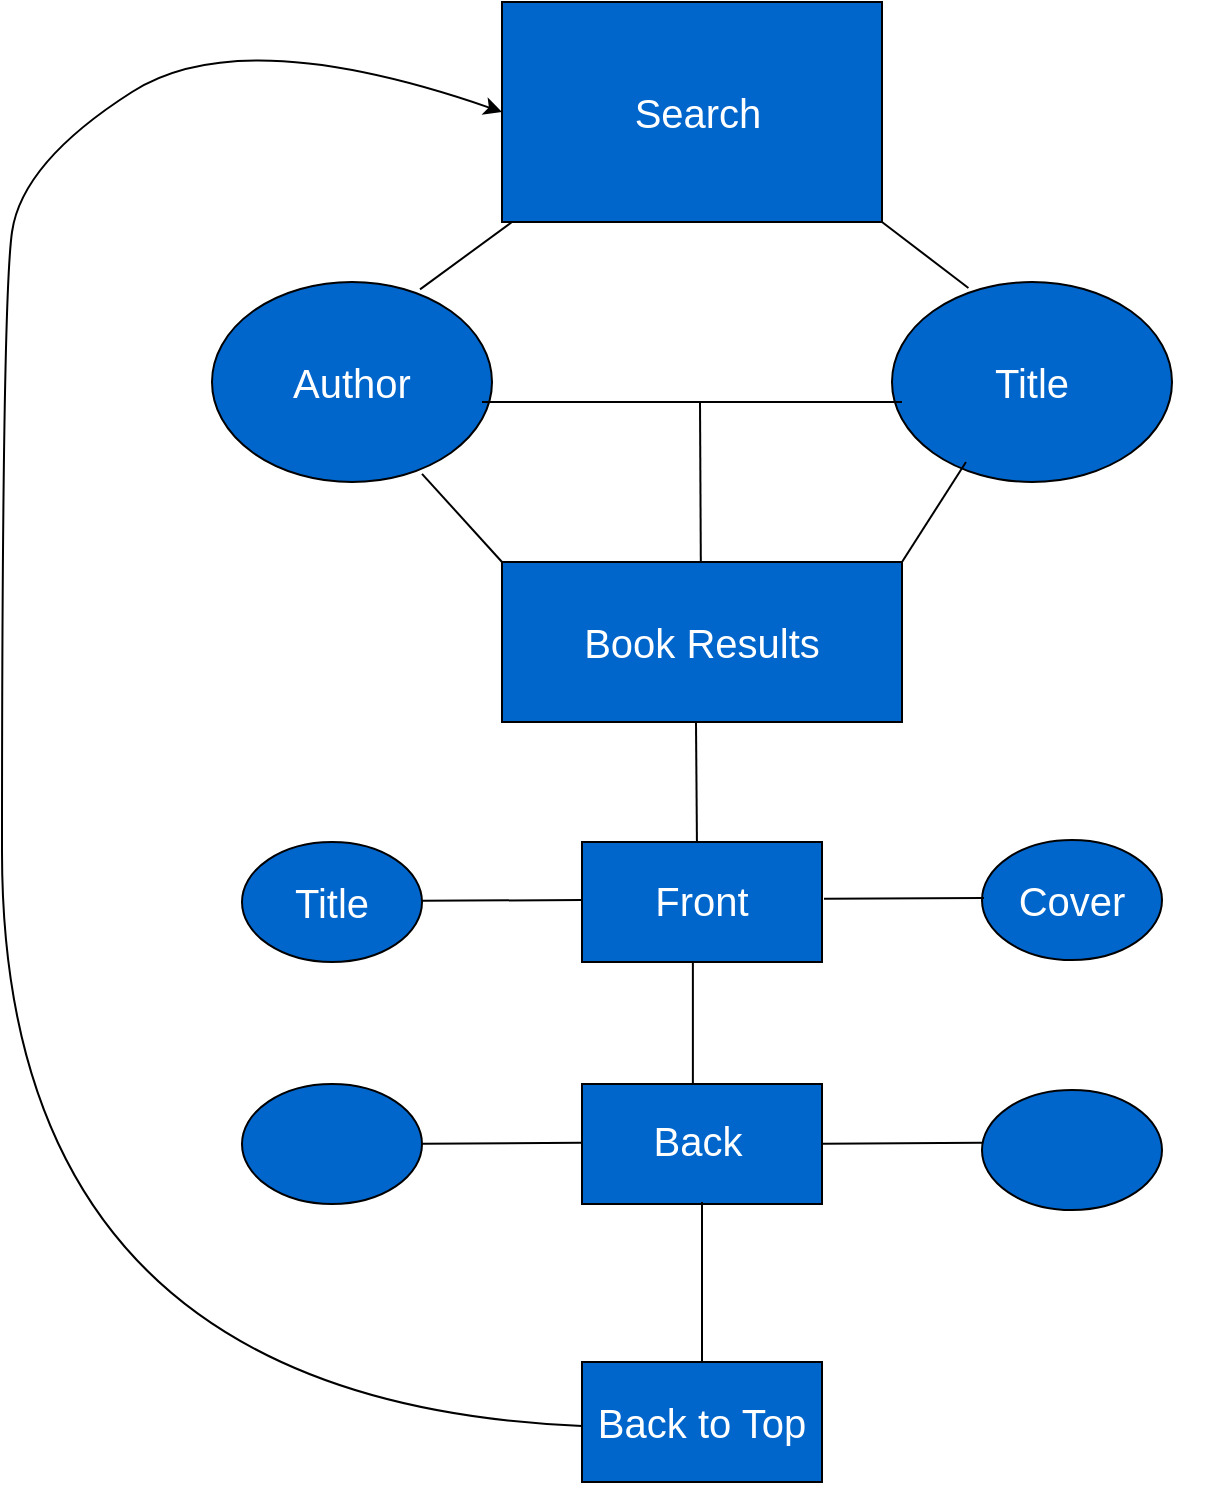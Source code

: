 <mxfile version="14.4.9" type="github" pages="4">
  <diagram id="EFnmrOKQxEvJ_f6g1uox" name="FlowChart">
    <mxGraphModel dx="1793" dy="1585" grid="1" gridSize="10" guides="1" tooltips="1" connect="1" arrows="1" fold="1" page="1" pageScale="1" pageWidth="850" pageHeight="1100" math="0" shadow="0">
      <root>
        <mxCell id="D38mRNfjlz8NbLBbqm8M-0" />
        <mxCell id="D38mRNfjlz8NbLBbqm8M-1" parent="D38mRNfjlz8NbLBbqm8M-0" />
        <mxCell id="D38mRNfjlz8NbLBbqm8M-2" value="" style="rounded=0;whiteSpace=wrap;html=1;labelBackgroundColor=none;fillColor=#0066CC;fontColor=#FFFFFF;align=left;" parent="D38mRNfjlz8NbLBbqm8M-1" vertex="1">
          <mxGeometry x="280" y="40" width="190" height="110" as="geometry" />
        </mxCell>
        <mxCell id="D38mRNfjlz8NbLBbqm8M-3" value="&lt;font style=&quot;font-size: 20px&quot;&gt;Search&lt;/font&gt;" style="text;html=1;strokeColor=none;fillColor=none;align=center;verticalAlign=middle;whiteSpace=wrap;rounded=0;labelBackgroundColor=none;fontColor=#FFFFFF;" parent="D38mRNfjlz8NbLBbqm8M-1" vertex="1">
          <mxGeometry x="303" y="70" width="150" height="50" as="geometry" />
        </mxCell>
        <mxCell id="D38mRNfjlz8NbLBbqm8M-4" value="" style="ellipse;whiteSpace=wrap;html=1;labelBackgroundColor=none;fillColor=#0066CC;fontColor=#FFFFFF;align=left;" parent="D38mRNfjlz8NbLBbqm8M-1" vertex="1">
          <mxGeometry x="135" y="180" width="140" height="100" as="geometry" />
        </mxCell>
        <mxCell id="D38mRNfjlz8NbLBbqm8M-5" value="" style="ellipse;whiteSpace=wrap;html=1;labelBackgroundColor=none;fillColor=#0066CC;fontColor=#FFFFFF;align=left;" parent="D38mRNfjlz8NbLBbqm8M-1" vertex="1">
          <mxGeometry x="475" y="180" width="140" height="100" as="geometry" />
        </mxCell>
        <mxCell id="D38mRNfjlz8NbLBbqm8M-6" value="&lt;font style=&quot;font-size: 20px&quot;&gt;Author&lt;/font&gt;" style="text;html=1;strokeColor=none;fillColor=none;align=center;verticalAlign=middle;whiteSpace=wrap;rounded=0;labelBackgroundColor=none;fontColor=#FFFFFF;" parent="D38mRNfjlz8NbLBbqm8M-1" vertex="1">
          <mxGeometry x="130" y="205" width="150" height="50" as="geometry" />
        </mxCell>
        <mxCell id="D38mRNfjlz8NbLBbqm8M-7" value="&lt;span style=&quot;font-size: 20px&quot;&gt;Title&lt;/span&gt;" style="text;html=1;strokeColor=none;fillColor=none;align=center;verticalAlign=middle;whiteSpace=wrap;rounded=0;labelBackgroundColor=none;fontColor=#FFFFFF;" parent="D38mRNfjlz8NbLBbqm8M-1" vertex="1">
          <mxGeometry x="470" y="205" width="150" height="50" as="geometry" />
        </mxCell>
        <mxCell id="D38mRNfjlz8NbLBbqm8M-8" value="" style="rounded=0;whiteSpace=wrap;html=1;labelBackgroundColor=none;fillColor=#0066CC;fontColor=#FFFFFF;align=left;" parent="D38mRNfjlz8NbLBbqm8M-1" vertex="1">
          <mxGeometry x="280" y="320" width="200" height="80" as="geometry" />
        </mxCell>
        <mxCell id="D38mRNfjlz8NbLBbqm8M-9" value="&lt;font style=&quot;font-size: 20px&quot;&gt;Book Results&lt;/font&gt;" style="text;html=1;strokeColor=none;fillColor=none;align=center;verticalAlign=middle;whiteSpace=wrap;rounded=0;labelBackgroundColor=none;fontColor=#FFFFFF;" parent="D38mRNfjlz8NbLBbqm8M-1" vertex="1">
          <mxGeometry x="305" y="335" width="150" height="50" as="geometry" />
        </mxCell>
        <mxCell id="D38mRNfjlz8NbLBbqm8M-16" value="" style="endArrow=none;html=1;fontColor=#FFFFFF;exitX=0.743;exitY=0.037;exitDx=0;exitDy=0;exitPerimeter=0;" parent="D38mRNfjlz8NbLBbqm8M-1" source="D38mRNfjlz8NbLBbqm8M-4" edge="1">
          <mxGeometry width="50" height="50" relative="1" as="geometry">
            <mxPoint x="235" y="190" as="sourcePoint" />
            <mxPoint x="285" y="150" as="targetPoint" />
          </mxGeometry>
        </mxCell>
        <mxCell id="D38mRNfjlz8NbLBbqm8M-17" value="" style="endArrow=none;html=1;fontColor=#FFFFFF;entryX=1;entryY=1;entryDx=0;entryDy=0;exitX=0.273;exitY=0.03;exitDx=0;exitDy=0;exitPerimeter=0;" parent="D38mRNfjlz8NbLBbqm8M-1" source="D38mRNfjlz8NbLBbqm8M-5" target="D38mRNfjlz8NbLBbqm8M-2" edge="1">
          <mxGeometry width="50" height="50" relative="1" as="geometry">
            <mxPoint x="500" y="200" as="sourcePoint" />
            <mxPoint x="550" y="150" as="targetPoint" />
          </mxGeometry>
        </mxCell>
        <mxCell id="D38mRNfjlz8NbLBbqm8M-18" value="" style="endArrow=none;html=1;fontColor=#FFFFFF;" parent="D38mRNfjlz8NbLBbqm8M-1" edge="1">
          <mxGeometry width="50" height="50" relative="1" as="geometry">
            <mxPoint x="480" y="320" as="sourcePoint" />
            <mxPoint x="512" y="270" as="targetPoint" />
          </mxGeometry>
        </mxCell>
        <mxCell id="D38mRNfjlz8NbLBbqm8M-19" value="" style="endArrow=none;html=1;fontColor=#FFFFFF;entryX=0.75;entryY=0.959;entryDx=0;entryDy=0;entryPerimeter=0;" parent="D38mRNfjlz8NbLBbqm8M-1" target="D38mRNfjlz8NbLBbqm8M-4" edge="1">
          <mxGeometry width="50" height="50" relative="1" as="geometry">
            <mxPoint x="280" y="320" as="sourcePoint" />
            <mxPoint x="250" y="280" as="targetPoint" />
          </mxGeometry>
        </mxCell>
        <mxCell id="D38mRNfjlz8NbLBbqm8M-20" value="" style="endArrow=none;html=1;fontColor=#FFFFFF;" parent="D38mRNfjlz8NbLBbqm8M-1" edge="1">
          <mxGeometry width="50" height="50" relative="1" as="geometry">
            <mxPoint x="270" y="240" as="sourcePoint" />
            <mxPoint x="480" y="240" as="targetPoint" />
          </mxGeometry>
        </mxCell>
        <mxCell id="D38mRNfjlz8NbLBbqm8M-25" value="" style="endArrow=none;html=1;fontColor=#FFFFFF;" parent="D38mRNfjlz8NbLBbqm8M-1" edge="1">
          <mxGeometry width="50" height="50" relative="1" as="geometry">
            <mxPoint x="379" y="240" as="sourcePoint" />
            <mxPoint x="379.41" y="320" as="targetPoint" />
          </mxGeometry>
        </mxCell>
        <mxCell id="D38mRNfjlz8NbLBbqm8M-27" value="" style="endArrow=none;html=1;fontColor=#FFFFFF;entryX=0.45;entryY=0.992;entryDx=0;entryDy=0;entryPerimeter=0;exitX=0.479;exitY=0.02;exitDx=0;exitDy=0;exitPerimeter=0;" parent="D38mRNfjlz8NbLBbqm8M-1" source="bcMVE_v6zAFqPhk9751l-0" edge="1">
          <mxGeometry width="50" height="50" relative="1" as="geometry">
            <mxPoint x="377" y="455" as="sourcePoint" />
            <mxPoint x="377" y="400.36" as="targetPoint" />
          </mxGeometry>
        </mxCell>
        <mxCell id="D38mRNfjlz8NbLBbqm8M-29" value="" style="endArrow=none;html=1;fontColor=#FFFFFF;entryX=0.462;entryY=0.038;entryDx=0;entryDy=0;exitX=0.462;exitY=0.993;exitDx=0;exitDy=0;exitPerimeter=0;entryPerimeter=0;" parent="D38mRNfjlz8NbLBbqm8M-1" source="bcMVE_v6zAFqPhk9751l-0" target="bcMVE_v6zAFqPhk9751l-1" edge="1">
          <mxGeometry width="50" height="50" relative="1" as="geometry">
            <mxPoint x="375" y="535" as="sourcePoint" />
            <mxPoint x="375" y="590" as="targetPoint" />
          </mxGeometry>
        </mxCell>
        <mxCell id="bcMVE_v6zAFqPhk9751l-0" value="" style="rounded=0;whiteSpace=wrap;html=1;labelBackgroundColor=none;fillColor=#0066CC;fontColor=#FFFFFF;align=left;" parent="D38mRNfjlz8NbLBbqm8M-1" vertex="1">
          <mxGeometry x="320" y="460" width="120" height="60" as="geometry" />
        </mxCell>
        <mxCell id="bcMVE_v6zAFqPhk9751l-1" value="" style="rounded=0;whiteSpace=wrap;html=1;labelBackgroundColor=none;fillColor=#0066CC;fontColor=#FFFFFF;align=left;" parent="D38mRNfjlz8NbLBbqm8M-1" vertex="1">
          <mxGeometry x="320" y="581" width="120" height="60" as="geometry" />
        </mxCell>
        <mxCell id="bcMVE_v6zAFqPhk9751l-2" value="&lt;font style=&quot;font-size: 20px&quot;&gt;Front&lt;/font&gt;" style="text;html=1;strokeColor=none;fillColor=none;align=center;verticalAlign=middle;whiteSpace=wrap;rounded=0;labelBackgroundColor=none;fontColor=#FFFFFF;" parent="D38mRNfjlz8NbLBbqm8M-1" vertex="1">
          <mxGeometry x="305" y="464" width="150" height="50" as="geometry" />
        </mxCell>
        <mxCell id="bcMVE_v6zAFqPhk9751l-3" value="&lt;font style=&quot;font-size: 20px&quot;&gt;Back&lt;/font&gt;" style="text;html=1;strokeColor=none;fillColor=none;align=center;verticalAlign=middle;whiteSpace=wrap;rounded=0;labelBackgroundColor=none;fontColor=#FFFFFF;" parent="D38mRNfjlz8NbLBbqm8M-1" vertex="1">
          <mxGeometry x="303" y="584" width="150" height="50" as="geometry" />
        </mxCell>
        <mxCell id="bcMVE_v6zAFqPhk9751l-4" value="" style="ellipse;whiteSpace=wrap;html=1;labelBackgroundColor=none;fillColor=#0066CC;fontColor=#FFFFFF;align=left;" parent="D38mRNfjlz8NbLBbqm8M-1" vertex="1">
          <mxGeometry x="520" y="459" width="90" height="60" as="geometry" />
        </mxCell>
        <mxCell id="bcMVE_v6zAFqPhk9751l-6" value="&lt;font style=&quot;font-size: 20px&quot;&gt;Cover&lt;/font&gt;" style="text;html=1;strokeColor=none;fillColor=none;align=center;verticalAlign=middle;whiteSpace=wrap;rounded=0;labelBackgroundColor=none;fontColor=#FFFFFF;" parent="D38mRNfjlz8NbLBbqm8M-1" vertex="1">
          <mxGeometry x="490" y="464" width="150" height="50" as="geometry" />
        </mxCell>
        <mxCell id="bcMVE_v6zAFqPhk9751l-7" value="" style="ellipse;whiteSpace=wrap;html=1;labelBackgroundColor=none;fillColor=#0066CC;fontColor=#FFFFFF;align=left;" parent="D38mRNfjlz8NbLBbqm8M-1" vertex="1">
          <mxGeometry x="150" y="460" width="90" height="60" as="geometry" />
        </mxCell>
        <mxCell id="bcMVE_v6zAFqPhk9751l-8" value="&lt;font style=&quot;font-size: 20px&quot;&gt;Title&lt;/font&gt;" style="text;html=1;strokeColor=none;fillColor=none;align=center;verticalAlign=middle;whiteSpace=wrap;rounded=0;labelBackgroundColor=none;fontColor=#FFFFFF;" parent="D38mRNfjlz8NbLBbqm8M-1" vertex="1">
          <mxGeometry x="120" y="465" width="150" height="50" as="geometry" />
        </mxCell>
        <mxCell id="bcMVE_v6zAFqPhk9751l-11" value="" style="endArrow=none;html=1;fontColor=#FFFFFF;" parent="D38mRNfjlz8NbLBbqm8M-1" edge="1">
          <mxGeometry width="50" height="50" relative="1" as="geometry">
            <mxPoint x="240" y="489.41" as="sourcePoint" />
            <mxPoint x="320" y="489" as="targetPoint" />
          </mxGeometry>
        </mxCell>
        <mxCell id="bcMVE_v6zAFqPhk9751l-13" value="" style="endArrow=none;html=1;fontColor=#FFFFFF;" parent="D38mRNfjlz8NbLBbqm8M-1" edge="1">
          <mxGeometry width="50" height="50" relative="1" as="geometry">
            <mxPoint x="441" y="488.41" as="sourcePoint" />
            <mxPoint x="521" y="488" as="targetPoint" />
          </mxGeometry>
        </mxCell>
        <mxCell id="bcMVE_v6zAFqPhk9751l-14" value="" style="ellipse;whiteSpace=wrap;html=1;labelBackgroundColor=none;fillColor=#0066CC;fontColor=#FFFFFF;align=left;" parent="D38mRNfjlz8NbLBbqm8M-1" vertex="1">
          <mxGeometry x="150" y="581" width="90" height="60" as="geometry" />
        </mxCell>
        <mxCell id="bcMVE_v6zAFqPhk9751l-15" value="" style="ellipse;whiteSpace=wrap;html=1;labelBackgroundColor=none;fillColor=#0066CC;fontColor=#FFFFFF;align=left;" parent="D38mRNfjlz8NbLBbqm8M-1" vertex="1">
          <mxGeometry x="520" y="584" width="90" height="60" as="geometry" />
        </mxCell>
        <mxCell id="bcMVE_v6zAFqPhk9751l-16" value="" style="endArrow=none;html=1;fontColor=#FFFFFF;" parent="D38mRNfjlz8NbLBbqm8M-1" edge="1">
          <mxGeometry width="50" height="50" relative="1" as="geometry">
            <mxPoint x="440.0" y="610.82" as="sourcePoint" />
            <mxPoint x="520.0" y="610.41" as="targetPoint" />
          </mxGeometry>
        </mxCell>
        <mxCell id="bcMVE_v6zAFqPhk9751l-17" value="" style="endArrow=none;html=1;fontColor=#FFFFFF;" parent="D38mRNfjlz8NbLBbqm8M-1" edge="1">
          <mxGeometry width="50" height="50" relative="1" as="geometry">
            <mxPoint x="240.0" y="610.82" as="sourcePoint" />
            <mxPoint x="320.0" y="610.41" as="targetPoint" />
          </mxGeometry>
        </mxCell>
        <mxCell id="bcMVE_v6zAFqPhk9751l-18" value="" style="rounded=0;whiteSpace=wrap;html=1;labelBackgroundColor=none;fillColor=#0066CC;fontColor=#FFFFFF;align=left;" parent="D38mRNfjlz8NbLBbqm8M-1" vertex="1">
          <mxGeometry x="320" y="720" width="120" height="60" as="geometry" />
        </mxCell>
        <mxCell id="bcMVE_v6zAFqPhk9751l-19" value="" style="endArrow=none;html=1;fontColor=#FFFFFF;entryX=0.5;entryY=0;entryDx=0;entryDy=0;" parent="D38mRNfjlz8NbLBbqm8M-1" target="bcMVE_v6zAFqPhk9751l-18" edge="1">
          <mxGeometry width="50" height="50" relative="1" as="geometry">
            <mxPoint x="380" y="640" as="sourcePoint" />
            <mxPoint x="390" y="710" as="targetPoint" />
          </mxGeometry>
        </mxCell>
        <mxCell id="bcMVE_v6zAFqPhk9751l-20" value="&lt;font style=&quot;font-size: 20px&quot;&gt;Back to Top&lt;/font&gt;" style="text;html=1;strokeColor=none;fillColor=none;align=center;verticalAlign=middle;whiteSpace=wrap;rounded=0;labelBackgroundColor=none;fontColor=#FFFFFF;" parent="D38mRNfjlz8NbLBbqm8M-1" vertex="1">
          <mxGeometry x="305" y="725" width="150" height="50" as="geometry" />
        </mxCell>
        <mxCell id="bcMVE_v6zAFqPhk9751l-25" value="" style="curved=1;endArrow=classic;html=1;fontColor=#FFFFFF;entryX=0;entryY=0.5;entryDx=0;entryDy=0;" parent="D38mRNfjlz8NbLBbqm8M-1" target="D38mRNfjlz8NbLBbqm8M-2" edge="1">
          <mxGeometry width="50" height="50" relative="1" as="geometry">
            <mxPoint x="320" y="752" as="sourcePoint" />
            <mxPoint x="275" y="70" as="targetPoint" />
            <Array as="points">
              <mxPoint x="30" y="740" />
              <mxPoint x="30" y="190" />
              <mxPoint x="40" y="120" />
              <mxPoint x="150" y="50" />
            </Array>
          </mxGeometry>
        </mxCell>
      </root>
    </mxGraphModel>
  </diagram>
  <diagram id="hTFb4ekv4LQwfV-GDRIz" name="Start">
    <mxGraphModel dx="1434" dy="1268" grid="1" gridSize="10" guides="1" tooltips="1" connect="1" arrows="1" fold="1" page="1" pageScale="1" pageWidth="850" pageHeight="1100" math="0" shadow="0">
      <root>
        <mxCell id="LkJVVYMXKQWH-Dkjsi4o-0" />
        <mxCell id="LkJVVYMXKQWH-Dkjsi4o-1" parent="LkJVVYMXKQWH-Dkjsi4o-0" />
        <mxCell id="LkJVVYMXKQWH-Dkjsi4o-2" value="&lt;font style=&quot;font-size: 34px&quot;&gt;Logo&lt;/font&gt;" style="rounded=0;whiteSpace=wrap;html=1;align=left;labelBackgroundColor=none;fillColor=#007FFF;" parent="LkJVVYMXKQWH-Dkjsi4o-1" vertex="1">
          <mxGeometry width="850" height="90" as="geometry" />
        </mxCell>
        <mxCell id="LkJVVYMXKQWH-Dkjsi4o-3" value="&lt;font style=&quot;font-size: 20px&quot; color=&quot;#ffffff&quot;&gt;Back to top&lt;/font&gt;" style="rounded=0;whiteSpace=wrap;html=1;fillColor=#007FFF;" parent="LkJVVYMXKQWH-Dkjsi4o-1" vertex="1">
          <mxGeometry y="400" width="850" height="90" as="geometry" />
        </mxCell>
        <mxCell id="LkJVVYMXKQWH-Dkjsi4o-4" value="" style="rounded=1;whiteSpace=wrap;html=1;" parent="LkJVVYMXKQWH-Dkjsi4o-1" vertex="1">
          <mxGeometry x="180" y="120" width="160" height="50" as="geometry" />
        </mxCell>
        <mxCell id="LkJVVYMXKQWH-Dkjsi4o-5" value="" style="rounded=1;whiteSpace=wrap;html=1;fontColor=#FFFFFF;fillColor=#FFC847;" parent="LkJVVYMXKQWH-Dkjsi4o-1" vertex="1">
          <mxGeometry x="620" y="125" width="80" height="40" as="geometry" />
        </mxCell>
        <mxCell id="LkJVVYMXKQWH-Dkjsi4o-7" value="&lt;font style=&quot;font-size: 16px&quot; color=&quot;#000000&quot;&gt;Search&lt;/font&gt;" style="text;html=1;strokeColor=none;fillColor=none;align=center;verticalAlign=middle;whiteSpace=wrap;rounded=0;fontColor=#FFFFFF;" parent="LkJVVYMXKQWH-Dkjsi4o-1" vertex="1">
          <mxGeometry x="635" y="135" width="50" height="20" as="geometry" />
        </mxCell>
        <mxCell id="LkJVVYMXKQWH-Dkjsi4o-8" value="&lt;font style=&quot;font-size: 16px&quot;&gt;Author name&lt;/font&gt;" style="text;html=1;strokeColor=none;fillColor=none;align=center;verticalAlign=middle;whiteSpace=wrap;rounded=0;" parent="LkJVVYMXKQWH-Dkjsi4o-1" vertex="1">
          <mxGeometry x="50" y="130" width="110" height="35" as="geometry" />
        </mxCell>
        <mxCell id="LkJVVYMXKQWH-Dkjsi4o-9" value="" style="rounded=1;whiteSpace=wrap;html=1;fillColor=#FF3333;" parent="LkJVVYMXKQWH-Dkjsi4o-1" vertex="1">
          <mxGeometry x="710" y="125" width="80" height="40" as="geometry" />
        </mxCell>
        <mxCell id="LkJVVYMXKQWH-Dkjsi4o-10" value="&lt;font style=&quot;font-size: 16px&quot;&gt;Clear&lt;/font&gt;" style="text;html=1;strokeColor=none;align=center;verticalAlign=middle;whiteSpace=wrap;rounded=0;fontColor=#FFFFFF;" parent="LkJVVYMXKQWH-Dkjsi4o-1" vertex="1">
          <mxGeometry x="725" y="135" width="50" height="20" as="geometry" />
        </mxCell>
        <mxCell id="LkJVVYMXKQWH-Dkjsi4o-11" value="&lt;span style=&quot;font-size: 16px&quot;&gt;Title&lt;/span&gt;" style="text;html=1;strokeColor=none;fillColor=none;align=center;verticalAlign=middle;whiteSpace=wrap;rounded=0;" parent="LkJVVYMXKQWH-Dkjsi4o-1" vertex="1">
          <mxGeometry x="370" y="130" width="70" height="35" as="geometry" />
        </mxCell>
        <mxCell id="LkJVVYMXKQWH-Dkjsi4o-12" value="" style="rounded=1;whiteSpace=wrap;html=1;" parent="LkJVVYMXKQWH-Dkjsi4o-1" vertex="1">
          <mxGeometry x="425" y="122.5" width="160" height="50" as="geometry" />
        </mxCell>
      </root>
    </mxGraphModel>
  </diagram>
  <diagram id="-hdP9p_o2rbGp-KQak5U" name="FrontResults">
    <mxGraphModel dx="1434" dy="1268" grid="1" gridSize="10" guides="1" tooltips="1" connect="1" arrows="1" fold="1" page="1" pageScale="1" pageWidth="850" pageHeight="1100" background="#ffffff" math="0" shadow="0">
      <root>
        <mxCell id="0" />
        <mxCell id="1" parent="0" />
        <mxCell id="h7DdEZo10qWNEkgLUENb-1" value="&lt;font style=&quot;font-size: 34px&quot;&gt;Logo&lt;/font&gt;" style="rounded=0;whiteSpace=wrap;html=1;align=left;labelBackgroundColor=none;fillColor=#007FFF;" parent="1" vertex="1">
          <mxGeometry width="850" height="90" as="geometry" />
        </mxCell>
        <mxCell id="h7DdEZo10qWNEkgLUENb-4" value="&lt;font style=&quot;font-size: 20px&quot; color=&quot;#ffffff&quot;&gt;Back to top&lt;/font&gt;" style="rounded=0;whiteSpace=wrap;html=1;fillColor=#007FFF;" parent="1" vertex="1">
          <mxGeometry y="740" width="850" height="90" as="geometry" />
        </mxCell>
        <mxCell id="h7DdEZo10qWNEkgLUENb-5" value="" style="rounded=1;whiteSpace=wrap;html=1;" parent="1" vertex="1">
          <mxGeometry x="180" y="120" width="160" height="50" as="geometry" />
        </mxCell>
        <mxCell id="h7DdEZo10qWNEkgLUENb-7" value="" style="rounded=1;whiteSpace=wrap;html=1;fontColor=#FFFFFF;fillColor=#FFC847;" parent="1" vertex="1">
          <mxGeometry x="620" y="125" width="80" height="40" as="geometry" />
        </mxCell>
        <mxCell id="h7DdEZo10qWNEkgLUENb-10" value="" style="whiteSpace=wrap;html=1;aspect=fixed;labelBackgroundColor=#ffffff;fillColor=#3333FF;" parent="1" vertex="1">
          <mxGeometry x="40" y="200" width="230" height="230" as="geometry" />
        </mxCell>
        <mxCell id="h7DdEZo10qWNEkgLUENb-35" value="&lt;font style=&quot;font-size: 16px&quot; color=&quot;#000000&quot;&gt;Search&lt;/font&gt;" style="text;html=1;strokeColor=none;fillColor=none;align=center;verticalAlign=middle;whiteSpace=wrap;rounded=0;fontColor=#FFFFFF;" parent="1" vertex="1">
          <mxGeometry x="635" y="135" width="50" height="20" as="geometry" />
        </mxCell>
        <mxCell id="h7DdEZo10qWNEkgLUENb-36" value="&lt;font style=&quot;font-size: 16px&quot;&gt;Author name&lt;/font&gt;" style="text;html=1;strokeColor=none;fillColor=none;align=center;verticalAlign=middle;whiteSpace=wrap;rounded=0;" parent="1" vertex="1">
          <mxGeometry x="50" y="130" width="110" height="35" as="geometry" />
        </mxCell>
        <mxCell id="h7DdEZo10qWNEkgLUENb-47" value="" style="rounded=1;whiteSpace=wrap;html=1;fillColor=#FF3333;" parent="1" vertex="1">
          <mxGeometry x="710" y="125" width="80" height="40" as="geometry" />
        </mxCell>
        <mxCell id="h7DdEZo10qWNEkgLUENb-48" value="&lt;font style=&quot;font-size: 16px&quot;&gt;Clear&lt;/font&gt;" style="text;html=1;strokeColor=none;align=center;verticalAlign=middle;whiteSpace=wrap;rounded=0;fontColor=#FFFFFF;" parent="1" vertex="1">
          <mxGeometry x="725" y="135" width="50" height="20" as="geometry" />
        </mxCell>
        <mxCell id="h7DdEZo10qWNEkgLUENb-49" value="&lt;span style=&quot;font-size: 16px&quot;&gt;Title&lt;/span&gt;" style="text;html=1;strokeColor=none;fillColor=none;align=center;verticalAlign=middle;whiteSpace=wrap;rounded=0;" parent="1" vertex="1">
          <mxGeometry x="370" y="130" width="70" height="35" as="geometry" />
        </mxCell>
        <mxCell id="h7DdEZo10qWNEkgLUENb-53" value="" style="rounded=1;whiteSpace=wrap;html=1;" parent="1" vertex="1">
          <mxGeometry x="425" y="122.5" width="160" height="50" as="geometry" />
        </mxCell>
        <mxCell id="h7DdEZo10qWNEkgLUENb-60" value="" style="whiteSpace=wrap;html=1;aspect=fixed;labelBackgroundColor=#ffffff;fillColor=#3333FF;" parent="1" vertex="1">
          <mxGeometry x="40" y="480" width="230" height="230" as="geometry" />
        </mxCell>
        <mxCell id="h7DdEZo10qWNEkgLUENb-61" value="" style="whiteSpace=wrap;html=1;aspect=fixed;labelBackgroundColor=#ffffff;fillColor=#3333FF;" parent="1" vertex="1">
          <mxGeometry x="320" y="480" width="230" height="230" as="geometry" />
        </mxCell>
        <mxCell id="h7DdEZo10qWNEkgLUENb-62" value="" style="whiteSpace=wrap;html=1;aspect=fixed;labelBackgroundColor=#ffffff;fillColor=#3333FF;" parent="1" vertex="1">
          <mxGeometry x="600" y="470" width="230" height="230" as="geometry" />
        </mxCell>
        <mxCell id="h7DdEZo10qWNEkgLUENb-63" value="" style="whiteSpace=wrap;html=1;aspect=fixed;labelBackgroundColor=#ffffff;fillColor=#3333FF;" parent="1" vertex="1">
          <mxGeometry x="320" y="200" width="230" height="230" as="geometry" />
        </mxCell>
        <mxCell id="h7DdEZo10qWNEkgLUENb-64" value="" style="whiteSpace=wrap;html=1;aspect=fixed;labelBackgroundColor=#ffffff;fillColor=#3333FF;" parent="1" vertex="1">
          <mxGeometry x="590" y="200" width="230" height="230" as="geometry" />
        </mxCell>
        <mxCell id="h7DdEZo10qWNEkgLUENb-65" value="" style="whiteSpace=wrap;html=1;aspect=fixed;labelBackgroundColor=#3333FF;fontColor=#0000FF;align=left;fillColor=#7F00FF;" parent="1" vertex="1">
          <mxGeometry x="80" y="250" width="140" height="140" as="geometry" />
        </mxCell>
        <mxCell id="h7DdEZo10qWNEkgLUENb-66" value="" style="whiteSpace=wrap;html=1;aspect=fixed;labelBackgroundColor=#3333FF;fontColor=#0000FF;align=left;fillColor=#FF3333;" parent="1" vertex="1">
          <mxGeometry x="370" y="248" width="140" height="140" as="geometry" />
        </mxCell>
        <mxCell id="h7DdEZo10qWNEkgLUENb-67" value="" style="whiteSpace=wrap;html=1;aspect=fixed;labelBackgroundColor=#3333FF;fontColor=#0000FF;align=left;fillColor=#99FF33;" parent="1" vertex="1">
          <mxGeometry x="635" y="237.5" width="140" height="140" as="geometry" />
        </mxCell>
        <mxCell id="h7DdEZo10qWNEkgLUENb-68" value="" style="whiteSpace=wrap;html=1;aspect=fixed;labelBackgroundColor=#3333FF;fontColor=#0000FF;align=left;fillColor=#0066CC;" parent="1" vertex="1">
          <mxGeometry x="80" y="515" width="140" height="140" as="geometry" />
        </mxCell>
        <mxCell id="h7DdEZo10qWNEkgLUENb-69" value="" style="whiteSpace=wrap;html=1;aspect=fixed;labelBackgroundColor=#3333FF;fontColor=#0000FF;align=left;fillColor=#FF8000;" parent="1" vertex="1">
          <mxGeometry x="365" y="515" width="140" height="140" as="geometry" />
        </mxCell>
        <mxCell id="h7DdEZo10qWNEkgLUENb-70" value="" style="whiteSpace=wrap;html=1;aspect=fixed;labelBackgroundColor=#3333FF;fontColor=#0000FF;align=left;fillColor=#FFCCE6;" parent="1" vertex="1">
          <mxGeometry x="650" y="512.5" width="140" height="140" as="geometry" />
        </mxCell>
        <mxCell id="h7DdEZo10qWNEkgLUENb-71" value="&lt;h1&gt;Book Title&lt;/h1&gt;&lt;p&gt;Lorem ipsum dolor sit amet, consectetur adipisicing elit, sed do eiusmod tempor incididunt ut labore et dolore magna aliqua.&lt;/p&gt;" style="text;html=1;strokeColor=none;fillColor=none;spacing=5;spacingTop=-20;whiteSpace=wrap;overflow=hidden;rounded=0;labelBackgroundColor=none;fontColor=#FFFFFF;align=left;" parent="1" vertex="1">
          <mxGeometry x="82" y="253" width="138" height="135" as="geometry" />
        </mxCell>
        <mxCell id="h7DdEZo10qWNEkgLUENb-72" value="&lt;h1&gt;Book Title&lt;/h1&gt;&lt;p&gt;Lorem ipsum dolor sit amet, consectetur adipisicing elit, sed do eiusmod tempor incididunt ut labore et dolore magna aliqua.&lt;/p&gt;" style="text;html=1;strokeColor=none;fillColor=none;spacing=5;spacingTop=-20;whiteSpace=wrap;overflow=hidden;rounded=0;labelBackgroundColor=none;fontColor=#FFFFFF;align=left;" parent="1" vertex="1">
          <mxGeometry x="372" y="248" width="138" height="135" as="geometry" />
        </mxCell>
        <mxCell id="h7DdEZo10qWNEkgLUENb-73" value="&lt;h1&gt;Book Title&lt;/h1&gt;&lt;p&gt;Lorem ipsum dolor sit amet, consectetur adipisicing elit, sed do eiusmod tempor incididunt ut labore et dolore magna aliqua.&lt;/p&gt;" style="text;html=1;strokeColor=none;fillColor=none;spacing=5;spacingTop=-20;whiteSpace=wrap;overflow=hidden;rounded=0;labelBackgroundColor=none;fontColor=#FFFFFF;align=left;" parent="1" vertex="1">
          <mxGeometry x="636" y="237.5" width="138" height="135" as="geometry" />
        </mxCell>
        <mxCell id="h7DdEZo10qWNEkgLUENb-74" value="&lt;h1&gt;Book Title&lt;/h1&gt;&lt;p&gt;Lorem ipsum dolor sit amet, consectetur adipisicing elit, sed do eiusmod tempor incididunt ut labore et dolore magna aliqua.&lt;/p&gt;" style="text;html=1;strokeColor=none;fillColor=none;spacing=5;spacingTop=-20;whiteSpace=wrap;overflow=hidden;rounded=0;labelBackgroundColor=none;fontColor=#FFFFFF;align=left;" parent="1" vertex="1">
          <mxGeometry x="86" y="517.5" width="138" height="135" as="geometry" />
        </mxCell>
        <mxCell id="h7DdEZo10qWNEkgLUENb-75" value="&lt;h1&gt;Book Title&lt;/h1&gt;&lt;p&gt;Lorem ipsum dolor sit amet, consectetur adipisicing elit, sed do eiusmod tempor incididunt ut labore et dolore magna aliqua.&lt;/p&gt;" style="text;html=1;strokeColor=none;fillColor=none;spacing=5;spacingTop=-20;whiteSpace=wrap;overflow=hidden;rounded=0;labelBackgroundColor=none;fontColor=#FFFFFF;align=left;" parent="1" vertex="1">
          <mxGeometry x="652" y="512.5" width="138" height="135" as="geometry" />
        </mxCell>
        <mxCell id="h7DdEZo10qWNEkgLUENb-76" value="&lt;h1&gt;Book Title&lt;/h1&gt;&lt;p&gt;Lorem ipsum dolor sit amet, consectetur adipisicing elit, sed do eiusmod tempor incididunt ut labore et dolore magna aliqua.&lt;/p&gt;" style="text;html=1;strokeColor=none;fillColor=none;spacing=5;spacingTop=-20;whiteSpace=wrap;overflow=hidden;rounded=0;labelBackgroundColor=none;fontColor=#FFFFFF;align=left;" parent="1" vertex="1">
          <mxGeometry x="370" y="517.5" width="138" height="135" as="geometry" />
        </mxCell>
      </root>
    </mxGraphModel>
  </diagram>
  <diagram id="gsz3l_bIVS43jB6BcE38" name="BackResults">
    <mxGraphModel dx="1024" dy="906" grid="1" gridSize="10" guides="1" tooltips="1" connect="1" arrows="1" fold="1" page="1" pageScale="1" pageWidth="850" pageHeight="1100" math="0" shadow="0">
      <root>
        <mxCell id="gHkOnEmYw8i1Em6uWmWc-0" />
        <mxCell id="gHkOnEmYw8i1Em6uWmWc-1" parent="gHkOnEmYw8i1Em6uWmWc-0" />
        <mxCell id="UmcXGk61pneQzAcrjLjJ-0" value="&lt;font style=&quot;font-size: 34px&quot;&gt;Logo&lt;/font&gt;" style="rounded=0;whiteSpace=wrap;html=1;align=left;labelBackgroundColor=none;fillColor=#007FFF;" vertex="1" parent="gHkOnEmYw8i1Em6uWmWc-1">
          <mxGeometry width="850" height="90" as="geometry" />
        </mxCell>
        <mxCell id="UmcXGk61pneQzAcrjLjJ-1" value="&lt;font style=&quot;font-size: 20px&quot; color=&quot;#ffffff&quot;&gt;Back to top&lt;/font&gt;" style="rounded=0;whiteSpace=wrap;html=1;fillColor=#007FFF;" vertex="1" parent="gHkOnEmYw8i1Em6uWmWc-1">
          <mxGeometry y="780" width="850" height="90" as="geometry" />
        </mxCell>
        <mxCell id="UmcXGk61pneQzAcrjLjJ-2" value="" style="rounded=1;whiteSpace=wrap;html=1;" vertex="1" parent="gHkOnEmYw8i1Em6uWmWc-1">
          <mxGeometry x="180" y="120" width="160" height="50" as="geometry" />
        </mxCell>
        <mxCell id="UmcXGk61pneQzAcrjLjJ-3" value="" style="rounded=1;whiteSpace=wrap;html=1;fontColor=#FFFFFF;fillColor=#FFC847;" vertex="1" parent="gHkOnEmYw8i1Em6uWmWc-1">
          <mxGeometry x="620" y="125" width="80" height="40" as="geometry" />
        </mxCell>
        <mxCell id="UmcXGk61pneQzAcrjLjJ-4" value="" style="whiteSpace=wrap;html=1;aspect=fixed;labelBackgroundColor=#ffffff;fillColor=#3333FF;" vertex="1" parent="gHkOnEmYw8i1Em6uWmWc-1">
          <mxGeometry x="40" y="200" width="230" height="230" as="geometry" />
        </mxCell>
        <mxCell id="UmcXGk61pneQzAcrjLjJ-5" value="&lt;font style=&quot;font-size: 16px&quot; color=&quot;#000000&quot;&gt;Search&lt;/font&gt;" style="text;html=1;strokeColor=none;fillColor=none;align=center;verticalAlign=middle;whiteSpace=wrap;rounded=0;fontColor=#FFFFFF;" vertex="1" parent="gHkOnEmYw8i1Em6uWmWc-1">
          <mxGeometry x="635" y="135" width="50" height="20" as="geometry" />
        </mxCell>
        <mxCell id="UmcXGk61pneQzAcrjLjJ-6" value="&lt;font style=&quot;font-size: 16px&quot;&gt;Author name&lt;/font&gt;" style="text;html=1;strokeColor=none;fillColor=none;align=center;verticalAlign=middle;whiteSpace=wrap;rounded=0;" vertex="1" parent="gHkOnEmYw8i1Em6uWmWc-1">
          <mxGeometry x="50" y="130" width="110" height="35" as="geometry" />
        </mxCell>
        <mxCell id="UmcXGk61pneQzAcrjLjJ-7" value="" style="rounded=1;whiteSpace=wrap;html=1;fillColor=#FF3333;" vertex="1" parent="gHkOnEmYw8i1Em6uWmWc-1">
          <mxGeometry x="710" y="125" width="80" height="40" as="geometry" />
        </mxCell>
        <mxCell id="UmcXGk61pneQzAcrjLjJ-8" value="&lt;font style=&quot;font-size: 16px&quot;&gt;Clear&lt;/font&gt;" style="text;html=1;strokeColor=none;align=center;verticalAlign=middle;whiteSpace=wrap;rounded=0;fontColor=#FFFFFF;" vertex="1" parent="gHkOnEmYw8i1Em6uWmWc-1">
          <mxGeometry x="725" y="135" width="50" height="20" as="geometry" />
        </mxCell>
        <mxCell id="UmcXGk61pneQzAcrjLjJ-9" value="&lt;span style=&quot;font-size: 16px&quot;&gt;Title&lt;/span&gt;" style="text;html=1;strokeColor=none;fillColor=none;align=center;verticalAlign=middle;whiteSpace=wrap;rounded=0;" vertex="1" parent="gHkOnEmYw8i1Em6uWmWc-1">
          <mxGeometry x="370" y="130" width="70" height="35" as="geometry" />
        </mxCell>
        <mxCell id="UmcXGk61pneQzAcrjLjJ-10" value="" style="rounded=1;whiteSpace=wrap;html=1;" vertex="1" parent="gHkOnEmYw8i1Em6uWmWc-1">
          <mxGeometry x="425" y="122.5" width="160" height="50" as="geometry" />
        </mxCell>
        <mxCell id="UmcXGk61pneQzAcrjLjJ-11" value="" style="whiteSpace=wrap;html=1;aspect=fixed;labelBackgroundColor=#ffffff;fillColor=#3333FF;" vertex="1" parent="gHkOnEmYw8i1Em6uWmWc-1">
          <mxGeometry x="40" y="480" width="230" height="230" as="geometry" />
        </mxCell>
        <mxCell id="UmcXGk61pneQzAcrjLjJ-12" value="" style="whiteSpace=wrap;html=1;aspect=fixed;labelBackgroundColor=#ffffff;fillColor=#3333FF;" vertex="1" parent="gHkOnEmYw8i1Em6uWmWc-1">
          <mxGeometry x="320" y="480" width="230" height="230" as="geometry" />
        </mxCell>
        <mxCell id="UmcXGk61pneQzAcrjLjJ-13" value="" style="whiteSpace=wrap;html=1;aspect=fixed;labelBackgroundColor=#ffffff;fillColor=#3333FF;" vertex="1" parent="gHkOnEmYw8i1Em6uWmWc-1">
          <mxGeometry x="600" y="470" width="230" height="230" as="geometry" />
        </mxCell>
        <mxCell id="UmcXGk61pneQzAcrjLjJ-14" value="" style="whiteSpace=wrap;html=1;aspect=fixed;labelBackgroundColor=#ffffff;fillColor=#3333FF;" vertex="1" parent="gHkOnEmYw8i1Em6uWmWc-1">
          <mxGeometry x="320" y="200" width="230" height="230" as="geometry" />
        </mxCell>
        <mxCell id="UmcXGk61pneQzAcrjLjJ-15" value="" style="whiteSpace=wrap;html=1;aspect=fixed;labelBackgroundColor=#ffffff;fillColor=#3333FF;" vertex="1" parent="gHkOnEmYw8i1Em6uWmWc-1">
          <mxGeometry x="590" y="200" width="230" height="230" as="geometry" />
        </mxCell>
        <mxCell id="UmcXGk61pneQzAcrjLjJ-16" value="" style="whiteSpace=wrap;html=1;aspect=fixed;labelBackgroundColor=#3333FF;fontColor=#0000FF;align=left;fillColor=#7F00FF;" vertex="1" parent="gHkOnEmYw8i1Em6uWmWc-1">
          <mxGeometry x="80" y="250" width="140" height="140" as="geometry" />
        </mxCell>
        <mxCell id="UmcXGk61pneQzAcrjLjJ-17" value="" style="whiteSpace=wrap;html=1;aspect=fixed;labelBackgroundColor=#3333FF;fontColor=#0000FF;align=left;fillColor=#FF3333;" vertex="1" parent="gHkOnEmYw8i1Em6uWmWc-1">
          <mxGeometry x="370" y="248" width="140" height="140" as="geometry" />
        </mxCell>
        <mxCell id="UmcXGk61pneQzAcrjLjJ-18" value="" style="whiteSpace=wrap;html=1;aspect=fixed;labelBackgroundColor=#3333FF;fontColor=#0000FF;align=left;fillColor=#99FF33;" vertex="1" parent="gHkOnEmYw8i1Em6uWmWc-1">
          <mxGeometry x="635" y="237.5" width="140" height="140" as="geometry" />
        </mxCell>
        <mxCell id="UmcXGk61pneQzAcrjLjJ-19" value="" style="whiteSpace=wrap;html=1;aspect=fixed;labelBackgroundColor=#3333FF;fontColor=#0000FF;align=left;fillColor=#0066CC;" vertex="1" parent="gHkOnEmYw8i1Em6uWmWc-1">
          <mxGeometry x="80" y="515" width="140" height="140" as="geometry" />
        </mxCell>
        <mxCell id="UmcXGk61pneQzAcrjLjJ-20" value="" style="whiteSpace=wrap;html=1;aspect=fixed;labelBackgroundColor=#3333FF;fontColor=#0000FF;align=left;fillColor=#FF8000;" vertex="1" parent="gHkOnEmYw8i1Em6uWmWc-1">
          <mxGeometry x="365" y="515" width="140" height="140" as="geometry" />
        </mxCell>
        <mxCell id="UmcXGk61pneQzAcrjLjJ-21" value="" style="whiteSpace=wrap;html=1;aspect=fixed;labelBackgroundColor=#3333FF;fontColor=#0000FF;align=left;fillColor=#FFCCE6;" vertex="1" parent="gHkOnEmYw8i1Em6uWmWc-1">
          <mxGeometry x="650" y="512.5" width="140" height="140" as="geometry" />
        </mxCell>
        <mxCell id="UmcXGk61pneQzAcrjLjJ-22" value="&lt;h1&gt;Book Title&lt;/h1&gt;&lt;p&gt;Lorem ipsum dolor sit amet, consectetur adipisicing elit, sed do eiusmod tempor incididunt ut labore et dolore magna aliqua.&lt;/p&gt;" style="text;html=1;strokeColor=none;fillColor=none;spacing=5;spacingTop=-20;whiteSpace=wrap;overflow=hidden;rounded=0;labelBackgroundColor=none;fontColor=#FFFFFF;align=left;" vertex="1" parent="gHkOnEmYw8i1Em6uWmWc-1">
          <mxGeometry x="82" y="253" width="138" height="135" as="geometry" />
        </mxCell>
        <mxCell id="UmcXGk61pneQzAcrjLjJ-23" value="&lt;h1&gt;Book Title&lt;/h1&gt;&lt;p&gt;Lorem ipsum dolor sit amet, consectetur adipisicing elit, sed do eiusmod tempor incididunt ut labore et dolore magna aliqua.&lt;/p&gt;" style="text;html=1;strokeColor=none;fillColor=none;spacing=5;spacingTop=-20;whiteSpace=wrap;overflow=hidden;rounded=0;labelBackgroundColor=none;fontColor=#FFFFFF;align=left;" vertex="1" parent="gHkOnEmYw8i1Em6uWmWc-1">
          <mxGeometry x="372" y="248" width="138" height="135" as="geometry" />
        </mxCell>
        <mxCell id="UmcXGk61pneQzAcrjLjJ-24" value="&lt;h1&gt;Book Title&lt;/h1&gt;&lt;p&gt;Lorem ipsum dolor sit amet, consectetur adipisicing elit, sed do eiusmod tempor incididunt ut labore et dolore magna aliqua.&lt;/p&gt;" style="text;html=1;strokeColor=none;fillColor=none;spacing=5;spacingTop=-20;whiteSpace=wrap;overflow=hidden;rounded=0;labelBackgroundColor=none;fontColor=#FFFFFF;align=left;" vertex="1" parent="gHkOnEmYw8i1Em6uWmWc-1">
          <mxGeometry x="636" y="237.5" width="138" height="135" as="geometry" />
        </mxCell>
        <mxCell id="UmcXGk61pneQzAcrjLjJ-25" value="&lt;h1&gt;Book Title&lt;/h1&gt;&lt;p&gt;Lorem ipsum dolor sit amet, consectetur adipisicing elit, sed do eiusmod tempor incididunt ut labore et dolore magna aliqua.&lt;/p&gt;" style="text;html=1;strokeColor=none;fillColor=none;spacing=5;spacingTop=-20;whiteSpace=wrap;overflow=hidden;rounded=0;labelBackgroundColor=none;fontColor=#FFFFFF;align=left;" vertex="1" parent="gHkOnEmYw8i1Em6uWmWc-1">
          <mxGeometry x="86" y="517.5" width="138" height="135" as="geometry" />
        </mxCell>
        <mxCell id="UmcXGk61pneQzAcrjLjJ-26" value="&lt;h1&gt;Book Title&lt;/h1&gt;&lt;p&gt;Lorem ipsum dolor sit amet, consectetur adipisicing elit, sed do eiusmod tempor incididunt ut labore et dolore magna aliqua.&lt;/p&gt;" style="text;html=1;strokeColor=none;fillColor=none;spacing=5;spacingTop=-20;whiteSpace=wrap;overflow=hidden;rounded=0;labelBackgroundColor=none;fontColor=#FFFFFF;align=left;" vertex="1" parent="gHkOnEmYw8i1Em6uWmWc-1">
          <mxGeometry x="652" y="512.5" width="138" height="135" as="geometry" />
        </mxCell>
        <mxCell id="UmcXGk61pneQzAcrjLjJ-27" value="&lt;h1&gt;Book Title&lt;/h1&gt;&lt;p&gt;Lorem ipsum dolor sit amet, consectetur adipisicing elit, sed do eiusmod tempor incididunt ut labore et dolore magna aliqua.&lt;/p&gt;" style="text;html=1;strokeColor=none;fillColor=none;spacing=5;spacingTop=-20;whiteSpace=wrap;overflow=hidden;rounded=0;labelBackgroundColor=none;fontColor=#FFFFFF;align=left;" vertex="1" parent="gHkOnEmYw8i1Em6uWmWc-1">
          <mxGeometry x="370" y="517.5" width="138" height="135" as="geometry" />
        </mxCell>
        <mxCell id="UmcXGk61pneQzAcrjLjJ-30" value="&lt;font color=&quot;#0000ff&quot;&gt;Preview&lt;/font&gt;" style="text;html=1;strokeColor=none;fillColor=none;align=center;verticalAlign=middle;whiteSpace=wrap;rounded=0;labelBackgroundColor=none;fontColor=#FFFFFF;" vertex="1" parent="gHkOnEmYw8i1Em6uWmWc-1">
          <mxGeometry x="120" y="440" width="60" height="20" as="geometry" />
        </mxCell>
        <mxCell id="UmcXGk61pneQzAcrjLjJ-31" value="&lt;font color=&quot;#0000ff&quot;&gt;Preview&lt;/font&gt;" style="text;html=1;strokeColor=none;fillColor=none;align=center;verticalAlign=middle;whiteSpace=wrap;rounded=0;labelBackgroundColor=none;fontColor=#FFFFFF;" vertex="1" parent="gHkOnEmYw8i1Em6uWmWc-1">
          <mxGeometry x="405" y="440" width="60" height="20" as="geometry" />
        </mxCell>
        <mxCell id="UmcXGk61pneQzAcrjLjJ-33" value="&lt;font color=&quot;#0000ff&quot;&gt;Preview&lt;/font&gt;" style="text;html=1;strokeColor=none;fillColor=none;align=center;verticalAlign=middle;whiteSpace=wrap;rounded=0;labelBackgroundColor=none;fontColor=#FFFFFF;" vertex="1" parent="gHkOnEmYw8i1Em6uWmWc-1">
          <mxGeometry x="125" y="720" width="60" height="20" as="geometry" />
        </mxCell>
        <mxCell id="UmcXGk61pneQzAcrjLjJ-34" value="&lt;font color=&quot;#0000ff&quot;&gt;Preview&lt;/font&gt;" style="text;html=1;strokeColor=none;fillColor=none;align=center;verticalAlign=middle;whiteSpace=wrap;rounded=0;labelBackgroundColor=none;fontColor=#FFFFFF;" vertex="1" parent="gHkOnEmYw8i1Em6uWmWc-1">
          <mxGeometry x="411" y="720" width="60" height="20" as="geometry" />
        </mxCell>
        <mxCell id="UmcXGk61pneQzAcrjLjJ-35" value="&lt;font color=&quot;#0000ff&quot;&gt;Preview&lt;/font&gt;" style="text;html=1;strokeColor=none;fillColor=none;align=center;verticalAlign=middle;whiteSpace=wrap;rounded=0;labelBackgroundColor=none;fontColor=#FFFFFF;" vertex="1" parent="gHkOnEmYw8i1Em6uWmWc-1">
          <mxGeometry x="690" y="710" width="60" height="20" as="geometry" />
        </mxCell>
        <mxCell id="UmcXGk61pneQzAcrjLjJ-36" value="&lt;font color=&quot;#0000ff&quot;&gt;Preview&lt;/font&gt;" style="text;html=1;strokeColor=none;fillColor=none;align=center;verticalAlign=middle;whiteSpace=wrap;rounded=0;labelBackgroundColor=none;fontColor=#FFFFFF;" vertex="1" parent="gHkOnEmYw8i1Em6uWmWc-1">
          <mxGeometry x="691" y="440" width="60" height="20" as="geometry" />
        </mxCell>
      </root>
    </mxGraphModel>
  </diagram>
</mxfile>
